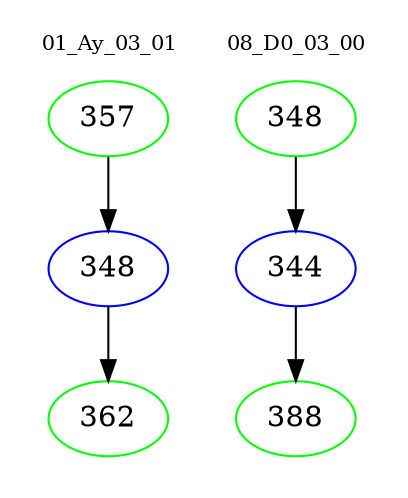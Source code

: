 digraph{
subgraph cluster_0 {
color = white
label = "01_Ay_03_01";
fontsize=10;
T0_357 [label="357", color="green"]
T0_357 -> T0_348 [color="black"]
T0_348 [label="348", color="blue"]
T0_348 -> T0_362 [color="black"]
T0_362 [label="362", color="green"]
}
subgraph cluster_1 {
color = white
label = "08_D0_03_00";
fontsize=10;
T1_348 [label="348", color="green"]
T1_348 -> T1_344 [color="black"]
T1_344 [label="344", color="blue"]
T1_344 -> T1_388 [color="black"]
T1_388 [label="388", color="green"]
}
}
